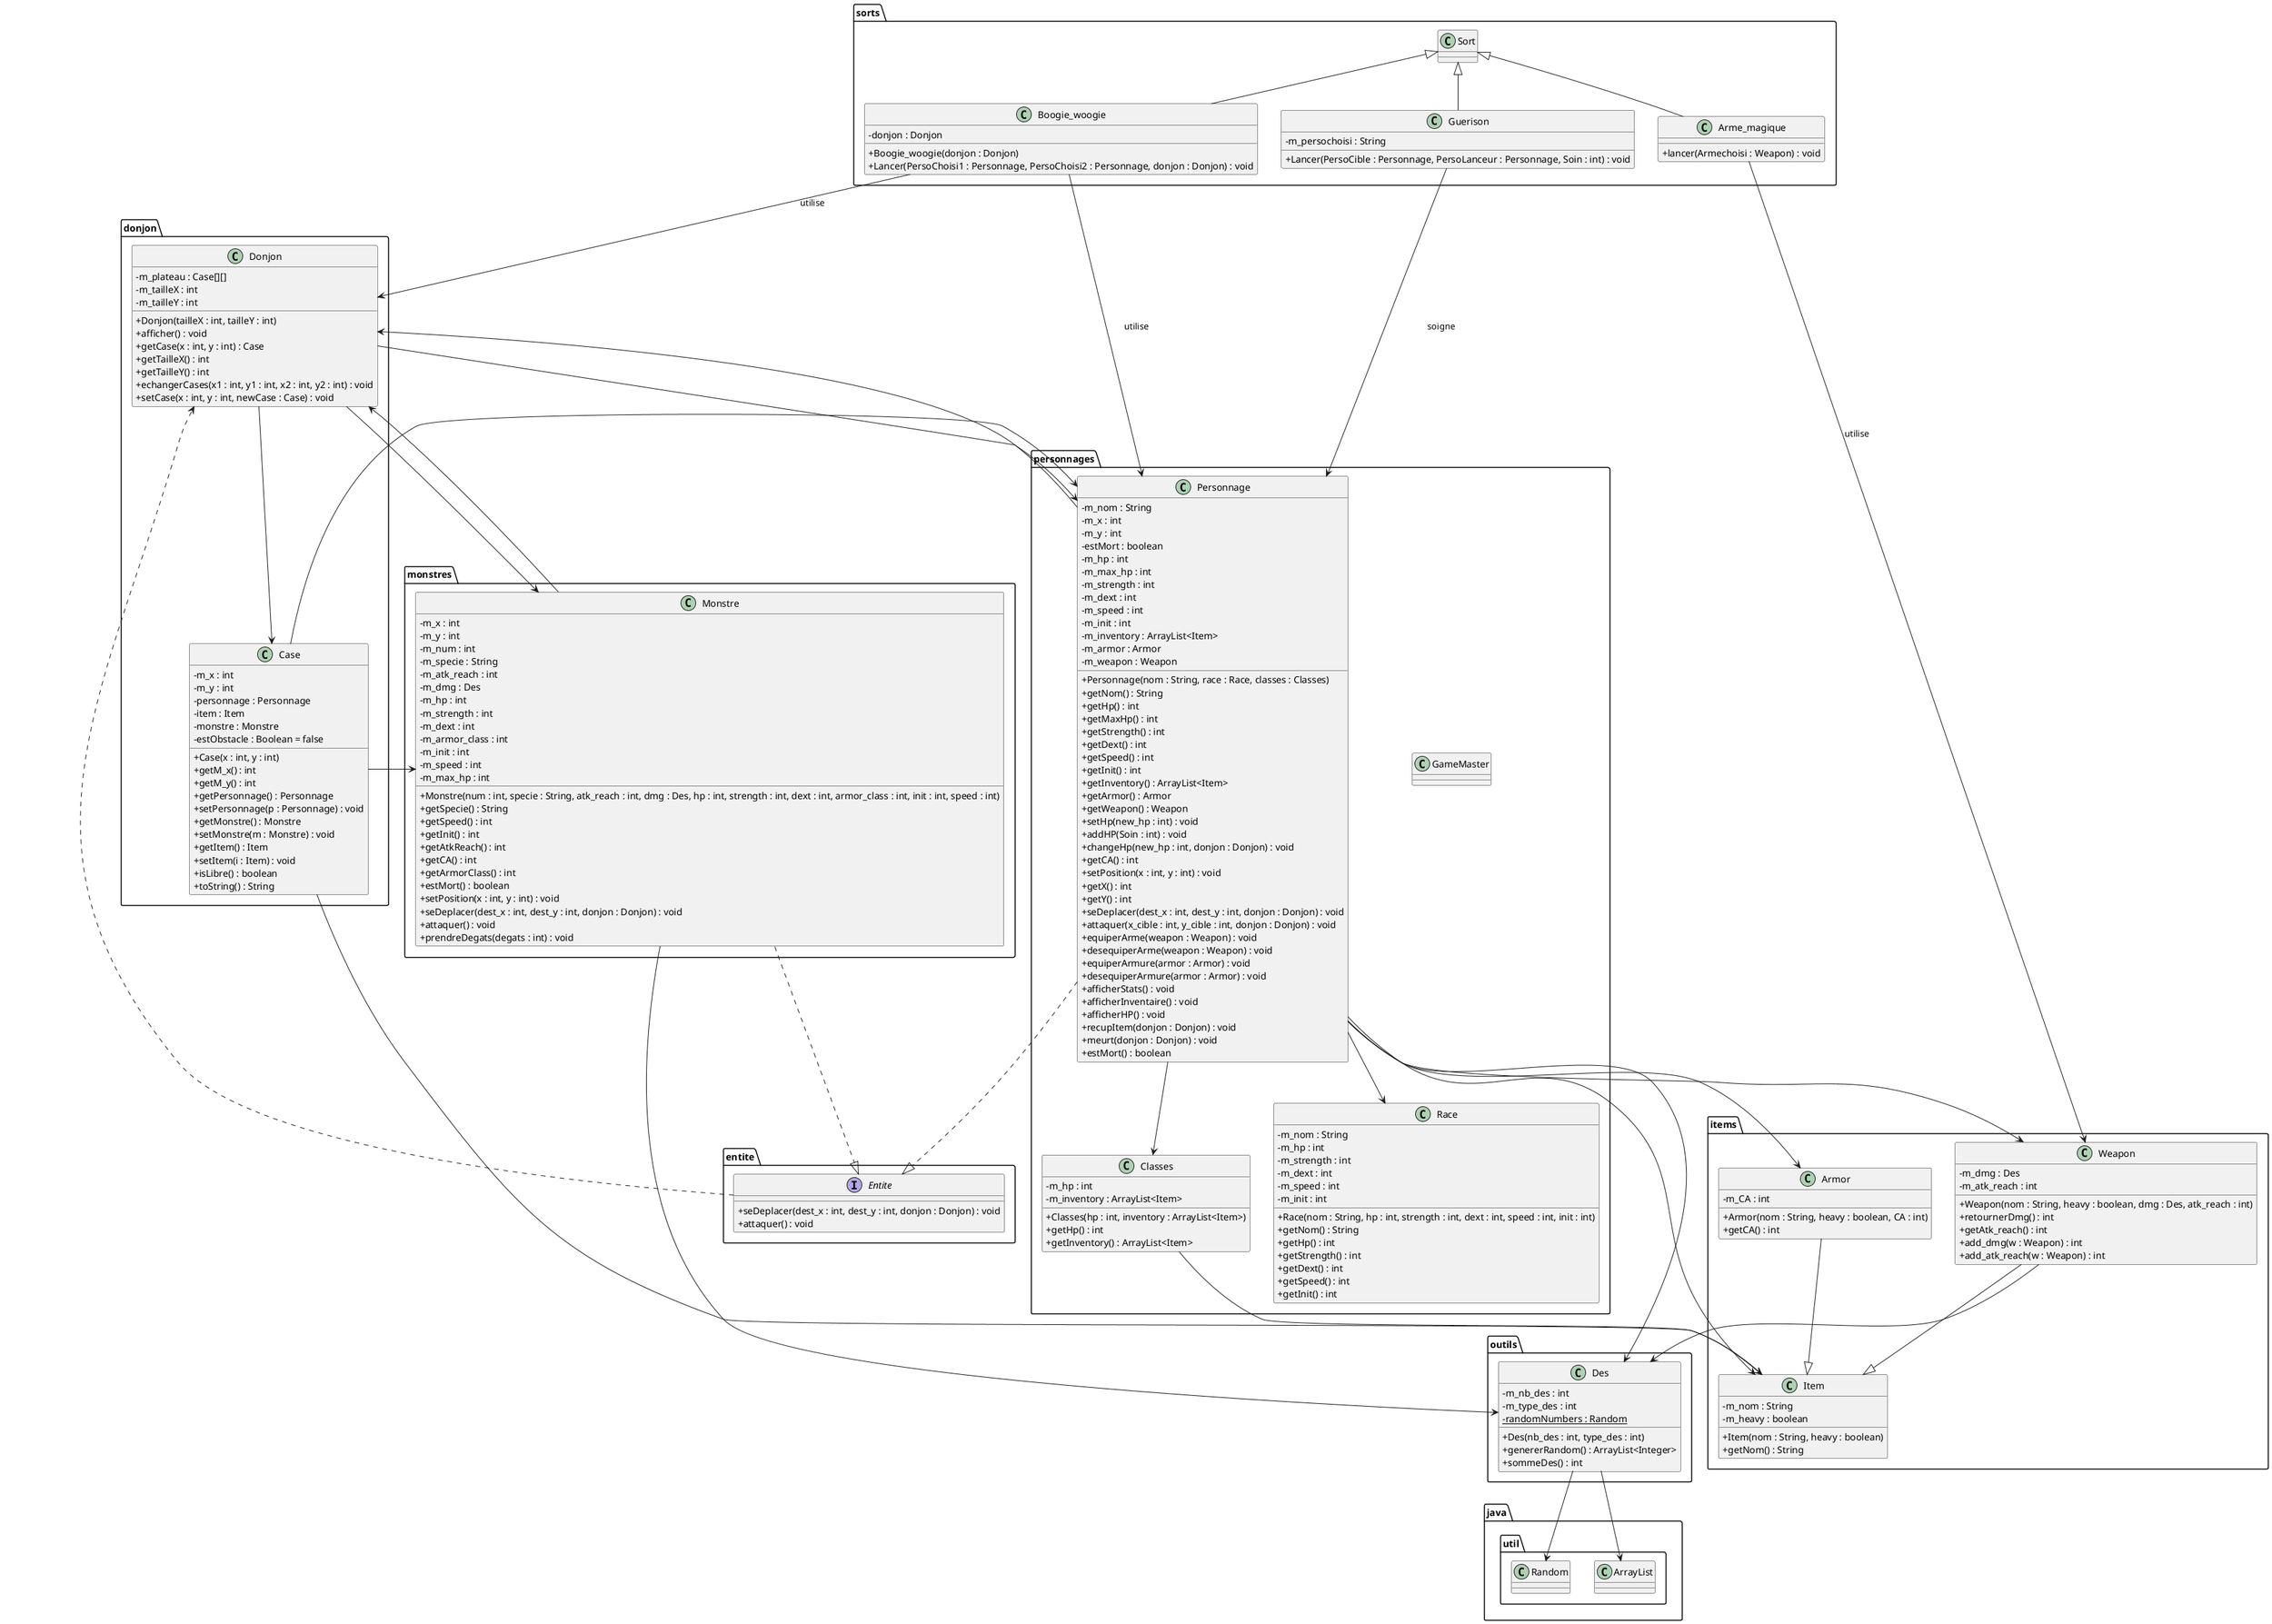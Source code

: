 @startuml
skinparam classAttributeIconSize 0

package donjon{
    class Case {
        - m_x : int
        - m_y : int
        - personnage : Personnage
        - item : Item
        - monstre : Monstre
        - estObstacle : Boolean = false
        + Case(x : int, y : int)
        + getM_x() : int
        + getM_y() : int
        + getPersonnage() : Personnage
        + setPersonnage(p : Personnage) : void
        + getMonstre() : Monstre
        + setMonstre(m : Monstre) : void
        + getItem() : Item
        + setItem(i : Item) : void
        + isLibre() : boolean
        + toString() : String
     }

    class Donjon {
        - m_plateau : Case[][]
        - m_tailleX : int
        - m_tailleY : int
        + Donjon(tailleX : int, tailleY : int)
        + afficher() : void
        + getCase(x : int, y : int) : Case
        + getTailleX() : int
        + getTailleY() : int
        + echangerCases(x1 : int, y1 : int, x2 : int, y2 : int) : void
        + setCase(x : int, y : int, newCase : Case) : void
    }
}

package entite{
    interface Entite {
        + seDeplacer(dest_x : int, dest_y : int, donjon : Donjon) : void
        + attaquer() : void
    }
}

package items{
    class Armor{
        - m_CA : int
        + Armor(nom : String, heavy : boolean, CA : int)
        + getCA() : int
    }

    class Item{
        - m_nom : String
        - m_heavy : boolean
        + Item(nom : String, heavy : boolean)
        + getNom() : String
    }

    class Weapon{
        - m_dmg : Des
        - m_atk_reach : int
        + Weapon(nom : String, heavy : boolean, dmg : Des, atk_reach : int)
        + retournerDmg() : int
        + getAtk_reach() : int
        + add_dmg(w : Weapon) : int
        + add_atk_reach(w : Weapon) : int
    }
}

package monstres{
    class Monstre{
        - m_x : int
        - m_y : int
        - m_num : int
        - m_specie : String
        - m_atk_reach : int
        - m_dmg : Des
        - m_hp : int
        - m_strength : int
        - m_dext : int
        - m_armor_class : int
        - m_init : int
        - m_speed : int
        - m_max_hp : int
        + Monstre(num : int, specie : String, atk_reach : int, dmg : Des, hp : int, strength : int, dext : int, armor_class : int, init : int, speed : int)
        + getSpecie() : String
        + getSpeed() : int
        + getInit() : int
        + getAtkReach() : int
        + getCA() : int
        + getArmorClass() : int
        + estMort() : boolean
        + setPosition(x : int, y : int) : void
        + seDeplacer(dest_x : int, dest_y : int, donjon : Donjon) : void
        + attaquer() : void
        + prendreDegats(degats : int) : void
    }
}

package outils{
    class Des{
        - m_nb_des : int
        - m_type_des : int
        {static} - randomNumbers : Random
        + Des(nb_des : int, type_des : int)
        + genererRandom() : ArrayList<Integer>
        + sommeDes() : int
    }
}

package personnages{
    class Classes{
        - m_hp : int
        - m_inventory : ArrayList<Item>
        + Classes(hp : int, inventory : ArrayList<Item>)
        + getHp() : int
        + getInventory() : ArrayList<Item>
    }

    class GameMaster{
    }

    class Personnage{
        - m_nom : String
        - m_x : int
        - m_y : int
        - estMort : boolean
        - m_hp : int
        - m_max_hp : int
        - m_strength : int
        - m_dext : int
        - m_speed : int
        - m_init : int
        - m_inventory : ArrayList<Item>
        - m_armor : Armor
        - m_weapon : Weapon
        + Personnage(nom : String, race : Race, classes : Classes)
        + getNom() : String
        + getHp() : int
        + getMaxHp() : int
        + getStrength() : int
        + getDext() : int
        + getSpeed() : int
        + getInit() : int
        + getInventory() : ArrayList<Item>
        + getArmor() : Armor
        + getWeapon() : Weapon
        + setHp(new_hp : int) : void
        + addHP(Soin : int) : void
        + changeHp(new_hp : int, donjon : Donjon) : void
        + getCA() : int
        + setPosition(x : int, y : int) : void
        + getX() : int
        + getY() : int
        + seDeplacer(dest_x : int, dest_y : int, donjon : Donjon) : void
        + attaquer(x_cible : int, y_cible : int, donjon : Donjon) : void
        + equiperArme(weapon : Weapon) : void
        + desequiperArme(weapon : Weapon) : void
        + equiperArmure(armor : Armor) : void
        + desequiperArmure(armor : Armor) : void
        + afficherStats() : void
        + afficherInventaire() : void
        + afficherHP() : void
        + recupItem(donjon : Donjon) : void
        + meurt(donjon : Donjon) : void
        + estMort() : boolean
    }

    class Race{
        - m_nom : String
        - m_hp : int
        - m_strength : int
        - m_dext : int
        - m_speed : int
        - m_init : int

        + Race(nom : String, hp : int, strength : int, dext : int, speed : int, init : int)
        + getNom() : String
        + getHp() : int
        + getStrength() : int
        + getDext() : int
        + getSpeed() : int
        + getInit() : int
    }
}

package sorts{
    class Arme_magique{
        +lancer(Armechoisi : Weapon) : void
    }

    class Boogie_woogie{
        - donjon : Donjon
        + Boogie_woogie(donjon : Donjon)
        + Lancer(PersoChoisi1 : Personnage, PersoChoisi2 : Personnage, donjon : Donjon) : void
    }

    class Guerison{
        - m_persochoisi : String
        + Lancer(PersoCible : Personnage, PersoLanceur : Personnage, Soin : int) : void
    }

    class Sort{
    }
}

donjon.Case --> personnages.Personnage
donjon.Case --> items.Item
donjon.Case --> monstres.Monstre

donjon.Donjon --> donjon.Case
donjon.Donjon --> personnages.Personnage
donjon.Donjon --> monstres.Monstre

entite.Entite ..> donjon.Donjon

Armor --|> Item

Weapon --|> Item
Weapon --> outils.Des

Monstre ..|> entite.Entite
Monstre --> outils.Des
Monstre --> donjon.Donjon

Des --> java.util.Random
Des --> java.util.ArrayList

Classes --> items.Item

Personnage --> items.Item
Personnage --> items.Armor
Personnage --> items.Weapon
Personnage --> personnages.Race
Personnage --> personnages.Classes
Personnage --> donjon.Donjon
Personnage ..|> entite.Entite
Personnage --> outils.Des

Arme_magique --> Weapon : utilise
Boogie_woogie --> Personnage : utilise
Boogie_woogie --> Donjon : utilise
Guerison --> Personnage : soigne

Sort <|-- Arme_magique
Sort <|-- Boogie_woogie
Sort <|-- Guerison
@enduml